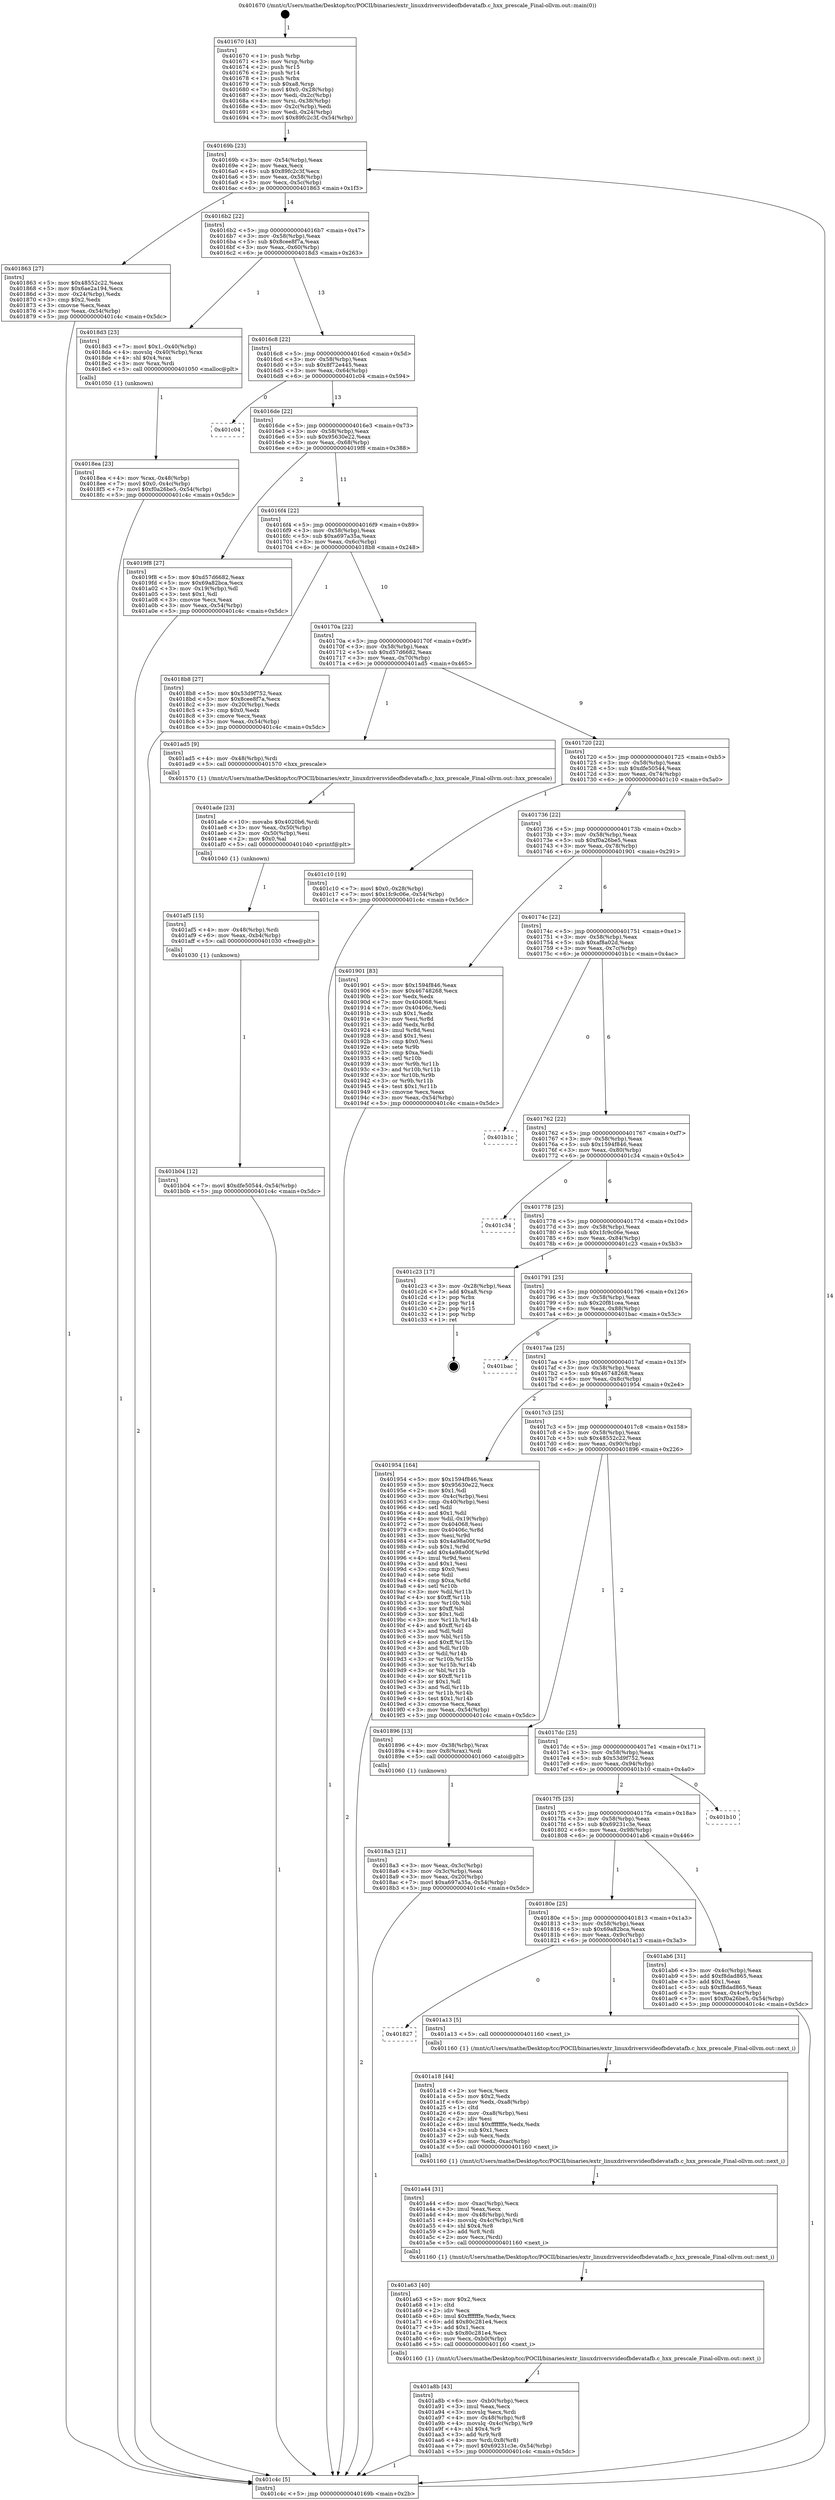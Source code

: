 digraph "0x401670" {
  label = "0x401670 (/mnt/c/Users/mathe/Desktop/tcc/POCII/binaries/extr_linuxdriversvideofbdevatafb.c_hxx_prescale_Final-ollvm.out::main(0))"
  labelloc = "t"
  node[shape=record]

  Entry [label="",width=0.3,height=0.3,shape=circle,fillcolor=black,style=filled]
  "0x40169b" [label="{
     0x40169b [23]\l
     | [instrs]\l
     &nbsp;&nbsp;0x40169b \<+3\>: mov -0x54(%rbp),%eax\l
     &nbsp;&nbsp;0x40169e \<+2\>: mov %eax,%ecx\l
     &nbsp;&nbsp;0x4016a0 \<+6\>: sub $0x89fc2c3f,%ecx\l
     &nbsp;&nbsp;0x4016a6 \<+3\>: mov %eax,-0x58(%rbp)\l
     &nbsp;&nbsp;0x4016a9 \<+3\>: mov %ecx,-0x5c(%rbp)\l
     &nbsp;&nbsp;0x4016ac \<+6\>: je 0000000000401863 \<main+0x1f3\>\l
  }"]
  "0x401863" [label="{
     0x401863 [27]\l
     | [instrs]\l
     &nbsp;&nbsp;0x401863 \<+5\>: mov $0x48552c22,%eax\l
     &nbsp;&nbsp;0x401868 \<+5\>: mov $0x6ae2a194,%ecx\l
     &nbsp;&nbsp;0x40186d \<+3\>: mov -0x24(%rbp),%edx\l
     &nbsp;&nbsp;0x401870 \<+3\>: cmp $0x2,%edx\l
     &nbsp;&nbsp;0x401873 \<+3\>: cmovne %ecx,%eax\l
     &nbsp;&nbsp;0x401876 \<+3\>: mov %eax,-0x54(%rbp)\l
     &nbsp;&nbsp;0x401879 \<+5\>: jmp 0000000000401c4c \<main+0x5dc\>\l
  }"]
  "0x4016b2" [label="{
     0x4016b2 [22]\l
     | [instrs]\l
     &nbsp;&nbsp;0x4016b2 \<+5\>: jmp 00000000004016b7 \<main+0x47\>\l
     &nbsp;&nbsp;0x4016b7 \<+3\>: mov -0x58(%rbp),%eax\l
     &nbsp;&nbsp;0x4016ba \<+5\>: sub $0x8cee8f7a,%eax\l
     &nbsp;&nbsp;0x4016bf \<+3\>: mov %eax,-0x60(%rbp)\l
     &nbsp;&nbsp;0x4016c2 \<+6\>: je 00000000004018d3 \<main+0x263\>\l
  }"]
  "0x401c4c" [label="{
     0x401c4c [5]\l
     | [instrs]\l
     &nbsp;&nbsp;0x401c4c \<+5\>: jmp 000000000040169b \<main+0x2b\>\l
  }"]
  "0x401670" [label="{
     0x401670 [43]\l
     | [instrs]\l
     &nbsp;&nbsp;0x401670 \<+1\>: push %rbp\l
     &nbsp;&nbsp;0x401671 \<+3\>: mov %rsp,%rbp\l
     &nbsp;&nbsp;0x401674 \<+2\>: push %r15\l
     &nbsp;&nbsp;0x401676 \<+2\>: push %r14\l
     &nbsp;&nbsp;0x401678 \<+1\>: push %rbx\l
     &nbsp;&nbsp;0x401679 \<+7\>: sub $0xa8,%rsp\l
     &nbsp;&nbsp;0x401680 \<+7\>: movl $0x0,-0x28(%rbp)\l
     &nbsp;&nbsp;0x401687 \<+3\>: mov %edi,-0x2c(%rbp)\l
     &nbsp;&nbsp;0x40168a \<+4\>: mov %rsi,-0x38(%rbp)\l
     &nbsp;&nbsp;0x40168e \<+3\>: mov -0x2c(%rbp),%edi\l
     &nbsp;&nbsp;0x401691 \<+3\>: mov %edi,-0x24(%rbp)\l
     &nbsp;&nbsp;0x401694 \<+7\>: movl $0x89fc2c3f,-0x54(%rbp)\l
  }"]
  Exit [label="",width=0.3,height=0.3,shape=circle,fillcolor=black,style=filled,peripheries=2]
  "0x4018d3" [label="{
     0x4018d3 [23]\l
     | [instrs]\l
     &nbsp;&nbsp;0x4018d3 \<+7\>: movl $0x1,-0x40(%rbp)\l
     &nbsp;&nbsp;0x4018da \<+4\>: movslq -0x40(%rbp),%rax\l
     &nbsp;&nbsp;0x4018de \<+4\>: shl $0x4,%rax\l
     &nbsp;&nbsp;0x4018e2 \<+3\>: mov %rax,%rdi\l
     &nbsp;&nbsp;0x4018e5 \<+5\>: call 0000000000401050 \<malloc@plt\>\l
     | [calls]\l
     &nbsp;&nbsp;0x401050 \{1\} (unknown)\l
  }"]
  "0x4016c8" [label="{
     0x4016c8 [22]\l
     | [instrs]\l
     &nbsp;&nbsp;0x4016c8 \<+5\>: jmp 00000000004016cd \<main+0x5d\>\l
     &nbsp;&nbsp;0x4016cd \<+3\>: mov -0x58(%rbp),%eax\l
     &nbsp;&nbsp;0x4016d0 \<+5\>: sub $0x8f72e445,%eax\l
     &nbsp;&nbsp;0x4016d5 \<+3\>: mov %eax,-0x64(%rbp)\l
     &nbsp;&nbsp;0x4016d8 \<+6\>: je 0000000000401c04 \<main+0x594\>\l
  }"]
  "0x401b04" [label="{
     0x401b04 [12]\l
     | [instrs]\l
     &nbsp;&nbsp;0x401b04 \<+7\>: movl $0xdfe50544,-0x54(%rbp)\l
     &nbsp;&nbsp;0x401b0b \<+5\>: jmp 0000000000401c4c \<main+0x5dc\>\l
  }"]
  "0x401c04" [label="{
     0x401c04\l
  }", style=dashed]
  "0x4016de" [label="{
     0x4016de [22]\l
     | [instrs]\l
     &nbsp;&nbsp;0x4016de \<+5\>: jmp 00000000004016e3 \<main+0x73\>\l
     &nbsp;&nbsp;0x4016e3 \<+3\>: mov -0x58(%rbp),%eax\l
     &nbsp;&nbsp;0x4016e6 \<+5\>: sub $0x95630e22,%eax\l
     &nbsp;&nbsp;0x4016eb \<+3\>: mov %eax,-0x68(%rbp)\l
     &nbsp;&nbsp;0x4016ee \<+6\>: je 00000000004019f8 \<main+0x388\>\l
  }"]
  "0x401af5" [label="{
     0x401af5 [15]\l
     | [instrs]\l
     &nbsp;&nbsp;0x401af5 \<+4\>: mov -0x48(%rbp),%rdi\l
     &nbsp;&nbsp;0x401af9 \<+6\>: mov %eax,-0xb4(%rbp)\l
     &nbsp;&nbsp;0x401aff \<+5\>: call 0000000000401030 \<free@plt\>\l
     | [calls]\l
     &nbsp;&nbsp;0x401030 \{1\} (unknown)\l
  }"]
  "0x4019f8" [label="{
     0x4019f8 [27]\l
     | [instrs]\l
     &nbsp;&nbsp;0x4019f8 \<+5\>: mov $0xd57d6682,%eax\l
     &nbsp;&nbsp;0x4019fd \<+5\>: mov $0x69a82bca,%ecx\l
     &nbsp;&nbsp;0x401a02 \<+3\>: mov -0x19(%rbp),%dl\l
     &nbsp;&nbsp;0x401a05 \<+3\>: test $0x1,%dl\l
     &nbsp;&nbsp;0x401a08 \<+3\>: cmovne %ecx,%eax\l
     &nbsp;&nbsp;0x401a0b \<+3\>: mov %eax,-0x54(%rbp)\l
     &nbsp;&nbsp;0x401a0e \<+5\>: jmp 0000000000401c4c \<main+0x5dc\>\l
  }"]
  "0x4016f4" [label="{
     0x4016f4 [22]\l
     | [instrs]\l
     &nbsp;&nbsp;0x4016f4 \<+5\>: jmp 00000000004016f9 \<main+0x89\>\l
     &nbsp;&nbsp;0x4016f9 \<+3\>: mov -0x58(%rbp),%eax\l
     &nbsp;&nbsp;0x4016fc \<+5\>: sub $0xa697a35a,%eax\l
     &nbsp;&nbsp;0x401701 \<+3\>: mov %eax,-0x6c(%rbp)\l
     &nbsp;&nbsp;0x401704 \<+6\>: je 00000000004018b8 \<main+0x248\>\l
  }"]
  "0x401ade" [label="{
     0x401ade [23]\l
     | [instrs]\l
     &nbsp;&nbsp;0x401ade \<+10\>: movabs $0x4020b6,%rdi\l
     &nbsp;&nbsp;0x401ae8 \<+3\>: mov %eax,-0x50(%rbp)\l
     &nbsp;&nbsp;0x401aeb \<+3\>: mov -0x50(%rbp),%esi\l
     &nbsp;&nbsp;0x401aee \<+2\>: mov $0x0,%al\l
     &nbsp;&nbsp;0x401af0 \<+5\>: call 0000000000401040 \<printf@plt\>\l
     | [calls]\l
     &nbsp;&nbsp;0x401040 \{1\} (unknown)\l
  }"]
  "0x4018b8" [label="{
     0x4018b8 [27]\l
     | [instrs]\l
     &nbsp;&nbsp;0x4018b8 \<+5\>: mov $0x53d9f752,%eax\l
     &nbsp;&nbsp;0x4018bd \<+5\>: mov $0x8cee8f7a,%ecx\l
     &nbsp;&nbsp;0x4018c2 \<+3\>: mov -0x20(%rbp),%edx\l
     &nbsp;&nbsp;0x4018c5 \<+3\>: cmp $0x0,%edx\l
     &nbsp;&nbsp;0x4018c8 \<+3\>: cmove %ecx,%eax\l
     &nbsp;&nbsp;0x4018cb \<+3\>: mov %eax,-0x54(%rbp)\l
     &nbsp;&nbsp;0x4018ce \<+5\>: jmp 0000000000401c4c \<main+0x5dc\>\l
  }"]
  "0x40170a" [label="{
     0x40170a [22]\l
     | [instrs]\l
     &nbsp;&nbsp;0x40170a \<+5\>: jmp 000000000040170f \<main+0x9f\>\l
     &nbsp;&nbsp;0x40170f \<+3\>: mov -0x58(%rbp),%eax\l
     &nbsp;&nbsp;0x401712 \<+5\>: sub $0xd57d6682,%eax\l
     &nbsp;&nbsp;0x401717 \<+3\>: mov %eax,-0x70(%rbp)\l
     &nbsp;&nbsp;0x40171a \<+6\>: je 0000000000401ad5 \<main+0x465\>\l
  }"]
  "0x401a8b" [label="{
     0x401a8b [43]\l
     | [instrs]\l
     &nbsp;&nbsp;0x401a8b \<+6\>: mov -0xb0(%rbp),%ecx\l
     &nbsp;&nbsp;0x401a91 \<+3\>: imul %eax,%ecx\l
     &nbsp;&nbsp;0x401a94 \<+3\>: movslq %ecx,%rdi\l
     &nbsp;&nbsp;0x401a97 \<+4\>: mov -0x48(%rbp),%r8\l
     &nbsp;&nbsp;0x401a9b \<+4\>: movslq -0x4c(%rbp),%r9\l
     &nbsp;&nbsp;0x401a9f \<+4\>: shl $0x4,%r9\l
     &nbsp;&nbsp;0x401aa3 \<+3\>: add %r9,%r8\l
     &nbsp;&nbsp;0x401aa6 \<+4\>: mov %rdi,0x8(%r8)\l
     &nbsp;&nbsp;0x401aaa \<+7\>: movl $0x69231c3e,-0x54(%rbp)\l
     &nbsp;&nbsp;0x401ab1 \<+5\>: jmp 0000000000401c4c \<main+0x5dc\>\l
  }"]
  "0x401ad5" [label="{
     0x401ad5 [9]\l
     | [instrs]\l
     &nbsp;&nbsp;0x401ad5 \<+4\>: mov -0x48(%rbp),%rdi\l
     &nbsp;&nbsp;0x401ad9 \<+5\>: call 0000000000401570 \<hxx_prescale\>\l
     | [calls]\l
     &nbsp;&nbsp;0x401570 \{1\} (/mnt/c/Users/mathe/Desktop/tcc/POCII/binaries/extr_linuxdriversvideofbdevatafb.c_hxx_prescale_Final-ollvm.out::hxx_prescale)\l
  }"]
  "0x401720" [label="{
     0x401720 [22]\l
     | [instrs]\l
     &nbsp;&nbsp;0x401720 \<+5\>: jmp 0000000000401725 \<main+0xb5\>\l
     &nbsp;&nbsp;0x401725 \<+3\>: mov -0x58(%rbp),%eax\l
     &nbsp;&nbsp;0x401728 \<+5\>: sub $0xdfe50544,%eax\l
     &nbsp;&nbsp;0x40172d \<+3\>: mov %eax,-0x74(%rbp)\l
     &nbsp;&nbsp;0x401730 \<+6\>: je 0000000000401c10 \<main+0x5a0\>\l
  }"]
  "0x401a63" [label="{
     0x401a63 [40]\l
     | [instrs]\l
     &nbsp;&nbsp;0x401a63 \<+5\>: mov $0x2,%ecx\l
     &nbsp;&nbsp;0x401a68 \<+1\>: cltd\l
     &nbsp;&nbsp;0x401a69 \<+2\>: idiv %ecx\l
     &nbsp;&nbsp;0x401a6b \<+6\>: imul $0xfffffffe,%edx,%ecx\l
     &nbsp;&nbsp;0x401a71 \<+6\>: add $0x80c281e4,%ecx\l
     &nbsp;&nbsp;0x401a77 \<+3\>: add $0x1,%ecx\l
     &nbsp;&nbsp;0x401a7a \<+6\>: sub $0x80c281e4,%ecx\l
     &nbsp;&nbsp;0x401a80 \<+6\>: mov %ecx,-0xb0(%rbp)\l
     &nbsp;&nbsp;0x401a86 \<+5\>: call 0000000000401160 \<next_i\>\l
     | [calls]\l
     &nbsp;&nbsp;0x401160 \{1\} (/mnt/c/Users/mathe/Desktop/tcc/POCII/binaries/extr_linuxdriversvideofbdevatafb.c_hxx_prescale_Final-ollvm.out::next_i)\l
  }"]
  "0x401c10" [label="{
     0x401c10 [19]\l
     | [instrs]\l
     &nbsp;&nbsp;0x401c10 \<+7\>: movl $0x0,-0x28(%rbp)\l
     &nbsp;&nbsp;0x401c17 \<+7\>: movl $0x1fc9c06e,-0x54(%rbp)\l
     &nbsp;&nbsp;0x401c1e \<+5\>: jmp 0000000000401c4c \<main+0x5dc\>\l
  }"]
  "0x401736" [label="{
     0x401736 [22]\l
     | [instrs]\l
     &nbsp;&nbsp;0x401736 \<+5\>: jmp 000000000040173b \<main+0xcb\>\l
     &nbsp;&nbsp;0x40173b \<+3\>: mov -0x58(%rbp),%eax\l
     &nbsp;&nbsp;0x40173e \<+5\>: sub $0xf0a26be5,%eax\l
     &nbsp;&nbsp;0x401743 \<+3\>: mov %eax,-0x78(%rbp)\l
     &nbsp;&nbsp;0x401746 \<+6\>: je 0000000000401901 \<main+0x291\>\l
  }"]
  "0x401a44" [label="{
     0x401a44 [31]\l
     | [instrs]\l
     &nbsp;&nbsp;0x401a44 \<+6\>: mov -0xac(%rbp),%ecx\l
     &nbsp;&nbsp;0x401a4a \<+3\>: imul %eax,%ecx\l
     &nbsp;&nbsp;0x401a4d \<+4\>: mov -0x48(%rbp),%rdi\l
     &nbsp;&nbsp;0x401a51 \<+4\>: movslq -0x4c(%rbp),%r8\l
     &nbsp;&nbsp;0x401a55 \<+4\>: shl $0x4,%r8\l
     &nbsp;&nbsp;0x401a59 \<+3\>: add %r8,%rdi\l
     &nbsp;&nbsp;0x401a5c \<+2\>: mov %ecx,(%rdi)\l
     &nbsp;&nbsp;0x401a5e \<+5\>: call 0000000000401160 \<next_i\>\l
     | [calls]\l
     &nbsp;&nbsp;0x401160 \{1\} (/mnt/c/Users/mathe/Desktop/tcc/POCII/binaries/extr_linuxdriversvideofbdevatafb.c_hxx_prescale_Final-ollvm.out::next_i)\l
  }"]
  "0x401901" [label="{
     0x401901 [83]\l
     | [instrs]\l
     &nbsp;&nbsp;0x401901 \<+5\>: mov $0x1594f846,%eax\l
     &nbsp;&nbsp;0x401906 \<+5\>: mov $0x46748268,%ecx\l
     &nbsp;&nbsp;0x40190b \<+2\>: xor %edx,%edx\l
     &nbsp;&nbsp;0x40190d \<+7\>: mov 0x404068,%esi\l
     &nbsp;&nbsp;0x401914 \<+7\>: mov 0x40406c,%edi\l
     &nbsp;&nbsp;0x40191b \<+3\>: sub $0x1,%edx\l
     &nbsp;&nbsp;0x40191e \<+3\>: mov %esi,%r8d\l
     &nbsp;&nbsp;0x401921 \<+3\>: add %edx,%r8d\l
     &nbsp;&nbsp;0x401924 \<+4\>: imul %r8d,%esi\l
     &nbsp;&nbsp;0x401928 \<+3\>: and $0x1,%esi\l
     &nbsp;&nbsp;0x40192b \<+3\>: cmp $0x0,%esi\l
     &nbsp;&nbsp;0x40192e \<+4\>: sete %r9b\l
     &nbsp;&nbsp;0x401932 \<+3\>: cmp $0xa,%edi\l
     &nbsp;&nbsp;0x401935 \<+4\>: setl %r10b\l
     &nbsp;&nbsp;0x401939 \<+3\>: mov %r9b,%r11b\l
     &nbsp;&nbsp;0x40193c \<+3\>: and %r10b,%r11b\l
     &nbsp;&nbsp;0x40193f \<+3\>: xor %r10b,%r9b\l
     &nbsp;&nbsp;0x401942 \<+3\>: or %r9b,%r11b\l
     &nbsp;&nbsp;0x401945 \<+4\>: test $0x1,%r11b\l
     &nbsp;&nbsp;0x401949 \<+3\>: cmovne %ecx,%eax\l
     &nbsp;&nbsp;0x40194c \<+3\>: mov %eax,-0x54(%rbp)\l
     &nbsp;&nbsp;0x40194f \<+5\>: jmp 0000000000401c4c \<main+0x5dc\>\l
  }"]
  "0x40174c" [label="{
     0x40174c [22]\l
     | [instrs]\l
     &nbsp;&nbsp;0x40174c \<+5\>: jmp 0000000000401751 \<main+0xe1\>\l
     &nbsp;&nbsp;0x401751 \<+3\>: mov -0x58(%rbp),%eax\l
     &nbsp;&nbsp;0x401754 \<+5\>: sub $0xaf8a02d,%eax\l
     &nbsp;&nbsp;0x401759 \<+3\>: mov %eax,-0x7c(%rbp)\l
     &nbsp;&nbsp;0x40175c \<+6\>: je 0000000000401b1c \<main+0x4ac\>\l
  }"]
  "0x401a18" [label="{
     0x401a18 [44]\l
     | [instrs]\l
     &nbsp;&nbsp;0x401a18 \<+2\>: xor %ecx,%ecx\l
     &nbsp;&nbsp;0x401a1a \<+5\>: mov $0x2,%edx\l
     &nbsp;&nbsp;0x401a1f \<+6\>: mov %edx,-0xa8(%rbp)\l
     &nbsp;&nbsp;0x401a25 \<+1\>: cltd\l
     &nbsp;&nbsp;0x401a26 \<+6\>: mov -0xa8(%rbp),%esi\l
     &nbsp;&nbsp;0x401a2c \<+2\>: idiv %esi\l
     &nbsp;&nbsp;0x401a2e \<+6\>: imul $0xfffffffe,%edx,%edx\l
     &nbsp;&nbsp;0x401a34 \<+3\>: sub $0x1,%ecx\l
     &nbsp;&nbsp;0x401a37 \<+2\>: sub %ecx,%edx\l
     &nbsp;&nbsp;0x401a39 \<+6\>: mov %edx,-0xac(%rbp)\l
     &nbsp;&nbsp;0x401a3f \<+5\>: call 0000000000401160 \<next_i\>\l
     | [calls]\l
     &nbsp;&nbsp;0x401160 \{1\} (/mnt/c/Users/mathe/Desktop/tcc/POCII/binaries/extr_linuxdriversvideofbdevatafb.c_hxx_prescale_Final-ollvm.out::next_i)\l
  }"]
  "0x401b1c" [label="{
     0x401b1c\l
  }", style=dashed]
  "0x401762" [label="{
     0x401762 [22]\l
     | [instrs]\l
     &nbsp;&nbsp;0x401762 \<+5\>: jmp 0000000000401767 \<main+0xf7\>\l
     &nbsp;&nbsp;0x401767 \<+3\>: mov -0x58(%rbp),%eax\l
     &nbsp;&nbsp;0x40176a \<+5\>: sub $0x1594f846,%eax\l
     &nbsp;&nbsp;0x40176f \<+3\>: mov %eax,-0x80(%rbp)\l
     &nbsp;&nbsp;0x401772 \<+6\>: je 0000000000401c34 \<main+0x5c4\>\l
  }"]
  "0x401827" [label="{
     0x401827\l
  }", style=dashed]
  "0x401c34" [label="{
     0x401c34\l
  }", style=dashed]
  "0x401778" [label="{
     0x401778 [25]\l
     | [instrs]\l
     &nbsp;&nbsp;0x401778 \<+5\>: jmp 000000000040177d \<main+0x10d\>\l
     &nbsp;&nbsp;0x40177d \<+3\>: mov -0x58(%rbp),%eax\l
     &nbsp;&nbsp;0x401780 \<+5\>: sub $0x1fc9c06e,%eax\l
     &nbsp;&nbsp;0x401785 \<+6\>: mov %eax,-0x84(%rbp)\l
     &nbsp;&nbsp;0x40178b \<+6\>: je 0000000000401c23 \<main+0x5b3\>\l
  }"]
  "0x401a13" [label="{
     0x401a13 [5]\l
     | [instrs]\l
     &nbsp;&nbsp;0x401a13 \<+5\>: call 0000000000401160 \<next_i\>\l
     | [calls]\l
     &nbsp;&nbsp;0x401160 \{1\} (/mnt/c/Users/mathe/Desktop/tcc/POCII/binaries/extr_linuxdriversvideofbdevatafb.c_hxx_prescale_Final-ollvm.out::next_i)\l
  }"]
  "0x401c23" [label="{
     0x401c23 [17]\l
     | [instrs]\l
     &nbsp;&nbsp;0x401c23 \<+3\>: mov -0x28(%rbp),%eax\l
     &nbsp;&nbsp;0x401c26 \<+7\>: add $0xa8,%rsp\l
     &nbsp;&nbsp;0x401c2d \<+1\>: pop %rbx\l
     &nbsp;&nbsp;0x401c2e \<+2\>: pop %r14\l
     &nbsp;&nbsp;0x401c30 \<+2\>: pop %r15\l
     &nbsp;&nbsp;0x401c32 \<+1\>: pop %rbp\l
     &nbsp;&nbsp;0x401c33 \<+1\>: ret\l
  }"]
  "0x401791" [label="{
     0x401791 [25]\l
     | [instrs]\l
     &nbsp;&nbsp;0x401791 \<+5\>: jmp 0000000000401796 \<main+0x126\>\l
     &nbsp;&nbsp;0x401796 \<+3\>: mov -0x58(%rbp),%eax\l
     &nbsp;&nbsp;0x401799 \<+5\>: sub $0x20f81cea,%eax\l
     &nbsp;&nbsp;0x40179e \<+6\>: mov %eax,-0x88(%rbp)\l
     &nbsp;&nbsp;0x4017a4 \<+6\>: je 0000000000401bac \<main+0x53c\>\l
  }"]
  "0x40180e" [label="{
     0x40180e [25]\l
     | [instrs]\l
     &nbsp;&nbsp;0x40180e \<+5\>: jmp 0000000000401813 \<main+0x1a3\>\l
     &nbsp;&nbsp;0x401813 \<+3\>: mov -0x58(%rbp),%eax\l
     &nbsp;&nbsp;0x401816 \<+5\>: sub $0x69a82bca,%eax\l
     &nbsp;&nbsp;0x40181b \<+6\>: mov %eax,-0x9c(%rbp)\l
     &nbsp;&nbsp;0x401821 \<+6\>: je 0000000000401a13 \<main+0x3a3\>\l
  }"]
  "0x401bac" [label="{
     0x401bac\l
  }", style=dashed]
  "0x4017aa" [label="{
     0x4017aa [25]\l
     | [instrs]\l
     &nbsp;&nbsp;0x4017aa \<+5\>: jmp 00000000004017af \<main+0x13f\>\l
     &nbsp;&nbsp;0x4017af \<+3\>: mov -0x58(%rbp),%eax\l
     &nbsp;&nbsp;0x4017b2 \<+5\>: sub $0x46748268,%eax\l
     &nbsp;&nbsp;0x4017b7 \<+6\>: mov %eax,-0x8c(%rbp)\l
     &nbsp;&nbsp;0x4017bd \<+6\>: je 0000000000401954 \<main+0x2e4\>\l
  }"]
  "0x401ab6" [label="{
     0x401ab6 [31]\l
     | [instrs]\l
     &nbsp;&nbsp;0x401ab6 \<+3\>: mov -0x4c(%rbp),%eax\l
     &nbsp;&nbsp;0x401ab9 \<+5\>: add $0xf8dad865,%eax\l
     &nbsp;&nbsp;0x401abe \<+3\>: add $0x1,%eax\l
     &nbsp;&nbsp;0x401ac1 \<+5\>: sub $0xf8dad865,%eax\l
     &nbsp;&nbsp;0x401ac6 \<+3\>: mov %eax,-0x4c(%rbp)\l
     &nbsp;&nbsp;0x401ac9 \<+7\>: movl $0xf0a26be5,-0x54(%rbp)\l
     &nbsp;&nbsp;0x401ad0 \<+5\>: jmp 0000000000401c4c \<main+0x5dc\>\l
  }"]
  "0x401954" [label="{
     0x401954 [164]\l
     | [instrs]\l
     &nbsp;&nbsp;0x401954 \<+5\>: mov $0x1594f846,%eax\l
     &nbsp;&nbsp;0x401959 \<+5\>: mov $0x95630e22,%ecx\l
     &nbsp;&nbsp;0x40195e \<+2\>: mov $0x1,%dl\l
     &nbsp;&nbsp;0x401960 \<+3\>: mov -0x4c(%rbp),%esi\l
     &nbsp;&nbsp;0x401963 \<+3\>: cmp -0x40(%rbp),%esi\l
     &nbsp;&nbsp;0x401966 \<+4\>: setl %dil\l
     &nbsp;&nbsp;0x40196a \<+4\>: and $0x1,%dil\l
     &nbsp;&nbsp;0x40196e \<+4\>: mov %dil,-0x19(%rbp)\l
     &nbsp;&nbsp;0x401972 \<+7\>: mov 0x404068,%esi\l
     &nbsp;&nbsp;0x401979 \<+8\>: mov 0x40406c,%r8d\l
     &nbsp;&nbsp;0x401981 \<+3\>: mov %esi,%r9d\l
     &nbsp;&nbsp;0x401984 \<+7\>: sub $0x4a98a00f,%r9d\l
     &nbsp;&nbsp;0x40198b \<+4\>: sub $0x1,%r9d\l
     &nbsp;&nbsp;0x40198f \<+7\>: add $0x4a98a00f,%r9d\l
     &nbsp;&nbsp;0x401996 \<+4\>: imul %r9d,%esi\l
     &nbsp;&nbsp;0x40199a \<+3\>: and $0x1,%esi\l
     &nbsp;&nbsp;0x40199d \<+3\>: cmp $0x0,%esi\l
     &nbsp;&nbsp;0x4019a0 \<+4\>: sete %dil\l
     &nbsp;&nbsp;0x4019a4 \<+4\>: cmp $0xa,%r8d\l
     &nbsp;&nbsp;0x4019a8 \<+4\>: setl %r10b\l
     &nbsp;&nbsp;0x4019ac \<+3\>: mov %dil,%r11b\l
     &nbsp;&nbsp;0x4019af \<+4\>: xor $0xff,%r11b\l
     &nbsp;&nbsp;0x4019b3 \<+3\>: mov %r10b,%bl\l
     &nbsp;&nbsp;0x4019b6 \<+3\>: xor $0xff,%bl\l
     &nbsp;&nbsp;0x4019b9 \<+3\>: xor $0x1,%dl\l
     &nbsp;&nbsp;0x4019bc \<+3\>: mov %r11b,%r14b\l
     &nbsp;&nbsp;0x4019bf \<+4\>: and $0xff,%r14b\l
     &nbsp;&nbsp;0x4019c3 \<+3\>: and %dl,%dil\l
     &nbsp;&nbsp;0x4019c6 \<+3\>: mov %bl,%r15b\l
     &nbsp;&nbsp;0x4019c9 \<+4\>: and $0xff,%r15b\l
     &nbsp;&nbsp;0x4019cd \<+3\>: and %dl,%r10b\l
     &nbsp;&nbsp;0x4019d0 \<+3\>: or %dil,%r14b\l
     &nbsp;&nbsp;0x4019d3 \<+3\>: or %r10b,%r15b\l
     &nbsp;&nbsp;0x4019d6 \<+3\>: xor %r15b,%r14b\l
     &nbsp;&nbsp;0x4019d9 \<+3\>: or %bl,%r11b\l
     &nbsp;&nbsp;0x4019dc \<+4\>: xor $0xff,%r11b\l
     &nbsp;&nbsp;0x4019e0 \<+3\>: or $0x1,%dl\l
     &nbsp;&nbsp;0x4019e3 \<+3\>: and %dl,%r11b\l
     &nbsp;&nbsp;0x4019e6 \<+3\>: or %r11b,%r14b\l
     &nbsp;&nbsp;0x4019e9 \<+4\>: test $0x1,%r14b\l
     &nbsp;&nbsp;0x4019ed \<+3\>: cmovne %ecx,%eax\l
     &nbsp;&nbsp;0x4019f0 \<+3\>: mov %eax,-0x54(%rbp)\l
     &nbsp;&nbsp;0x4019f3 \<+5\>: jmp 0000000000401c4c \<main+0x5dc\>\l
  }"]
  "0x4017c3" [label="{
     0x4017c3 [25]\l
     | [instrs]\l
     &nbsp;&nbsp;0x4017c3 \<+5\>: jmp 00000000004017c8 \<main+0x158\>\l
     &nbsp;&nbsp;0x4017c8 \<+3\>: mov -0x58(%rbp),%eax\l
     &nbsp;&nbsp;0x4017cb \<+5\>: sub $0x48552c22,%eax\l
     &nbsp;&nbsp;0x4017d0 \<+6\>: mov %eax,-0x90(%rbp)\l
     &nbsp;&nbsp;0x4017d6 \<+6\>: je 0000000000401896 \<main+0x226\>\l
  }"]
  "0x4017f5" [label="{
     0x4017f5 [25]\l
     | [instrs]\l
     &nbsp;&nbsp;0x4017f5 \<+5\>: jmp 00000000004017fa \<main+0x18a\>\l
     &nbsp;&nbsp;0x4017fa \<+3\>: mov -0x58(%rbp),%eax\l
     &nbsp;&nbsp;0x4017fd \<+5\>: sub $0x69231c3e,%eax\l
     &nbsp;&nbsp;0x401802 \<+6\>: mov %eax,-0x98(%rbp)\l
     &nbsp;&nbsp;0x401808 \<+6\>: je 0000000000401ab6 \<main+0x446\>\l
  }"]
  "0x401896" [label="{
     0x401896 [13]\l
     | [instrs]\l
     &nbsp;&nbsp;0x401896 \<+4\>: mov -0x38(%rbp),%rax\l
     &nbsp;&nbsp;0x40189a \<+4\>: mov 0x8(%rax),%rdi\l
     &nbsp;&nbsp;0x40189e \<+5\>: call 0000000000401060 \<atoi@plt\>\l
     | [calls]\l
     &nbsp;&nbsp;0x401060 \{1\} (unknown)\l
  }"]
  "0x4017dc" [label="{
     0x4017dc [25]\l
     | [instrs]\l
     &nbsp;&nbsp;0x4017dc \<+5\>: jmp 00000000004017e1 \<main+0x171\>\l
     &nbsp;&nbsp;0x4017e1 \<+3\>: mov -0x58(%rbp),%eax\l
     &nbsp;&nbsp;0x4017e4 \<+5\>: sub $0x53d9f752,%eax\l
     &nbsp;&nbsp;0x4017e9 \<+6\>: mov %eax,-0x94(%rbp)\l
     &nbsp;&nbsp;0x4017ef \<+6\>: je 0000000000401b10 \<main+0x4a0\>\l
  }"]
  "0x4018a3" [label="{
     0x4018a3 [21]\l
     | [instrs]\l
     &nbsp;&nbsp;0x4018a3 \<+3\>: mov %eax,-0x3c(%rbp)\l
     &nbsp;&nbsp;0x4018a6 \<+3\>: mov -0x3c(%rbp),%eax\l
     &nbsp;&nbsp;0x4018a9 \<+3\>: mov %eax,-0x20(%rbp)\l
     &nbsp;&nbsp;0x4018ac \<+7\>: movl $0xa697a35a,-0x54(%rbp)\l
     &nbsp;&nbsp;0x4018b3 \<+5\>: jmp 0000000000401c4c \<main+0x5dc\>\l
  }"]
  "0x4018ea" [label="{
     0x4018ea [23]\l
     | [instrs]\l
     &nbsp;&nbsp;0x4018ea \<+4\>: mov %rax,-0x48(%rbp)\l
     &nbsp;&nbsp;0x4018ee \<+7\>: movl $0x0,-0x4c(%rbp)\l
     &nbsp;&nbsp;0x4018f5 \<+7\>: movl $0xf0a26be5,-0x54(%rbp)\l
     &nbsp;&nbsp;0x4018fc \<+5\>: jmp 0000000000401c4c \<main+0x5dc\>\l
  }"]
  "0x401b10" [label="{
     0x401b10\l
  }", style=dashed]
  Entry -> "0x401670" [label=" 1"]
  "0x40169b" -> "0x401863" [label=" 1"]
  "0x40169b" -> "0x4016b2" [label=" 14"]
  "0x401863" -> "0x401c4c" [label=" 1"]
  "0x401670" -> "0x40169b" [label=" 1"]
  "0x401c4c" -> "0x40169b" [label=" 14"]
  "0x401c23" -> Exit [label=" 1"]
  "0x4016b2" -> "0x4018d3" [label=" 1"]
  "0x4016b2" -> "0x4016c8" [label=" 13"]
  "0x401c10" -> "0x401c4c" [label=" 1"]
  "0x4016c8" -> "0x401c04" [label=" 0"]
  "0x4016c8" -> "0x4016de" [label=" 13"]
  "0x401b04" -> "0x401c4c" [label=" 1"]
  "0x4016de" -> "0x4019f8" [label=" 2"]
  "0x4016de" -> "0x4016f4" [label=" 11"]
  "0x401af5" -> "0x401b04" [label=" 1"]
  "0x4016f4" -> "0x4018b8" [label=" 1"]
  "0x4016f4" -> "0x40170a" [label=" 10"]
  "0x401ade" -> "0x401af5" [label=" 1"]
  "0x40170a" -> "0x401ad5" [label=" 1"]
  "0x40170a" -> "0x401720" [label=" 9"]
  "0x401ad5" -> "0x401ade" [label=" 1"]
  "0x401720" -> "0x401c10" [label=" 1"]
  "0x401720" -> "0x401736" [label=" 8"]
  "0x401ab6" -> "0x401c4c" [label=" 1"]
  "0x401736" -> "0x401901" [label=" 2"]
  "0x401736" -> "0x40174c" [label=" 6"]
  "0x401a8b" -> "0x401c4c" [label=" 1"]
  "0x40174c" -> "0x401b1c" [label=" 0"]
  "0x40174c" -> "0x401762" [label=" 6"]
  "0x401a63" -> "0x401a8b" [label=" 1"]
  "0x401762" -> "0x401c34" [label=" 0"]
  "0x401762" -> "0x401778" [label=" 6"]
  "0x401a44" -> "0x401a63" [label=" 1"]
  "0x401778" -> "0x401c23" [label=" 1"]
  "0x401778" -> "0x401791" [label=" 5"]
  "0x401a18" -> "0x401a44" [label=" 1"]
  "0x401791" -> "0x401bac" [label=" 0"]
  "0x401791" -> "0x4017aa" [label=" 5"]
  "0x40180e" -> "0x401827" [label=" 0"]
  "0x4017aa" -> "0x401954" [label=" 2"]
  "0x4017aa" -> "0x4017c3" [label=" 3"]
  "0x40180e" -> "0x401a13" [label=" 1"]
  "0x4017c3" -> "0x401896" [label=" 1"]
  "0x4017c3" -> "0x4017dc" [label=" 2"]
  "0x401896" -> "0x4018a3" [label=" 1"]
  "0x4018a3" -> "0x401c4c" [label=" 1"]
  "0x4018b8" -> "0x401c4c" [label=" 1"]
  "0x4018d3" -> "0x4018ea" [label=" 1"]
  "0x4018ea" -> "0x401c4c" [label=" 1"]
  "0x401901" -> "0x401c4c" [label=" 2"]
  "0x401954" -> "0x401c4c" [label=" 2"]
  "0x4019f8" -> "0x401c4c" [label=" 2"]
  "0x4017f5" -> "0x40180e" [label=" 1"]
  "0x4017dc" -> "0x401b10" [label=" 0"]
  "0x4017dc" -> "0x4017f5" [label=" 2"]
  "0x401a13" -> "0x401a18" [label=" 1"]
  "0x4017f5" -> "0x401ab6" [label=" 1"]
}
